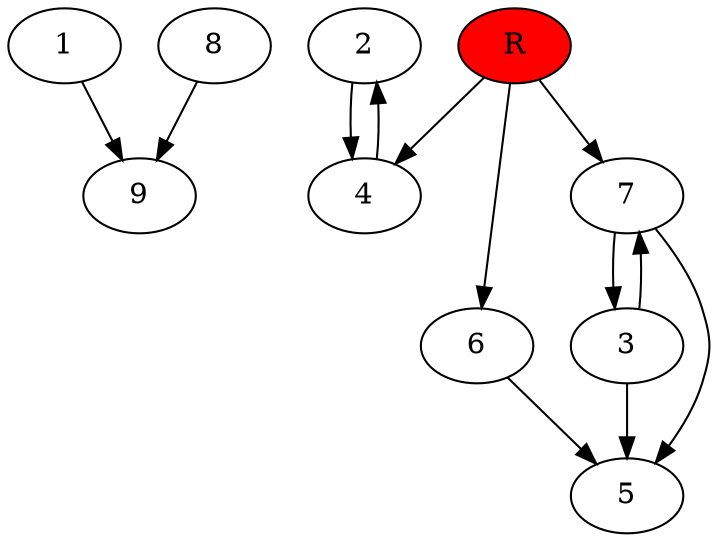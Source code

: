 digraph prb8913 {
	1
	2
	3
	4
	5
	6
	7
	8
	R [fillcolor="#ff0000" style=filled]
	1 -> 9
	2 -> 4
	3 -> 5
	3 -> 7
	4 -> 2
	6 -> 5
	7 -> 3
	7 -> 5
	8 -> 9
	R -> 4
	R -> 6
	R -> 7
}

